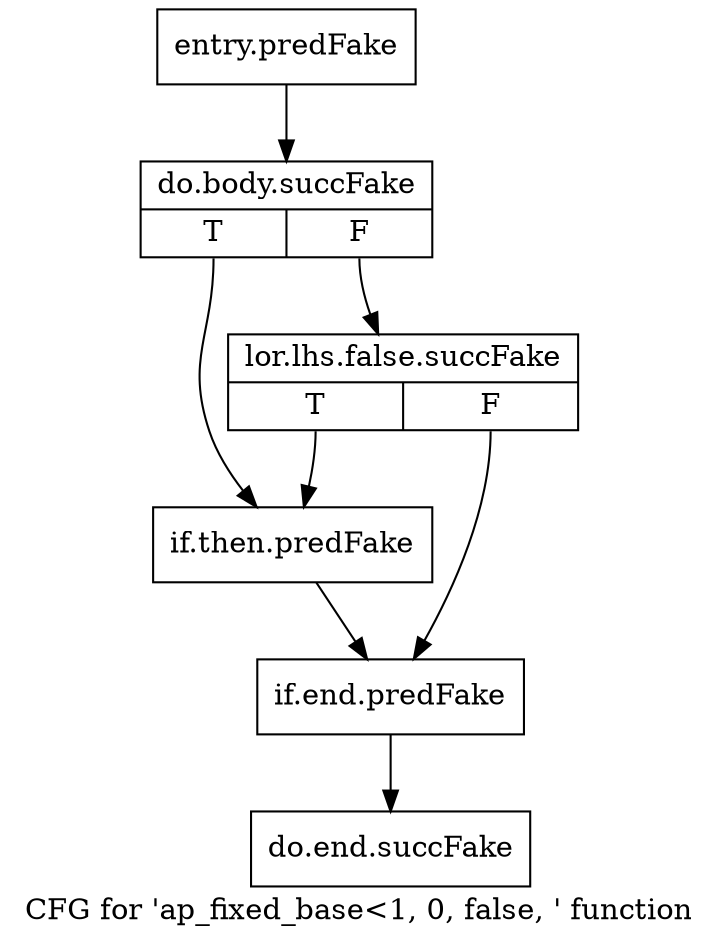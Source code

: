 digraph "CFG for 'ap_fixed_base\<1, 0, false, ' function" {
	label="CFG for 'ap_fixed_base\<1, 0, false, ' function";

	Node0x3ab49d0 [shape=record,filename="",linenumber="",label="{entry.predFake}"];
	Node0x3ab49d0 -> Node0x3e75370[ callList="" memoryops="" filename="/tools/Xilinx/Vitis_HLS/2022.1/include/ap_fixed_base.h" execusionnum="0"];
	Node0x3e75370 [shape=record,filename="/tools/Xilinx/Vitis_HLS/2022.1/include/ap_fixed_base.h",linenumber="1791",label="{do.body.succFake|{<s0>T|<s1>F}}"];
	Node0x3e75370:s0 -> Node0x3b0f5f0;
	Node0x3e75370:s1 -> Node0x3e75450[ callList="" memoryops="" filename="/tools/Xilinx/Vitis_HLS/2022.1/include/ap_fixed_base.h" execusionnum="0"];
	Node0x3e75450 [shape=record,filename="/tools/Xilinx/Vitis_HLS/2022.1/include/ap_fixed_base.h",linenumber="1791",label="{lor.lhs.false.succFake|{<s0>T|<s1>F}}"];
	Node0x3e75450:s0 -> Node0x3b0f5f0;
	Node0x3e75450:s1 -> Node0x3b0f640;
	Node0x3b0f5f0 [shape=record,filename="/tools/Xilinx/Vitis_HLS/2022.1/include/ap_fixed_base.h",linenumber="1791",label="{if.then.predFake}"];
	Node0x3b0f5f0 -> Node0x3b0f640[ callList="" memoryops="" filename="/tools/Xilinx/Vitis_HLS/2022.1/include/ap_fixed_base.h" execusionnum="0"];
	Node0x3b0f640 [shape=record,filename="/tools/Xilinx/Vitis_HLS/2022.1/include/ap_fixed_base.h",linenumber="1791",label="{if.end.predFake}"];
	Node0x3b0f640 -> Node0x3aa5330[ callList="" memoryops="" filename="/tools/Xilinx/Vitis_HLS/2022.1/include/ap_fixed_base.h" execusionnum="0"];
	Node0x3aa5330 [shape=record,filename="/tools/Xilinx/Vitis_HLS/2022.1/include/ap_fixed_base.h",linenumber="1792",label="{do.end.succFake}"];
}
